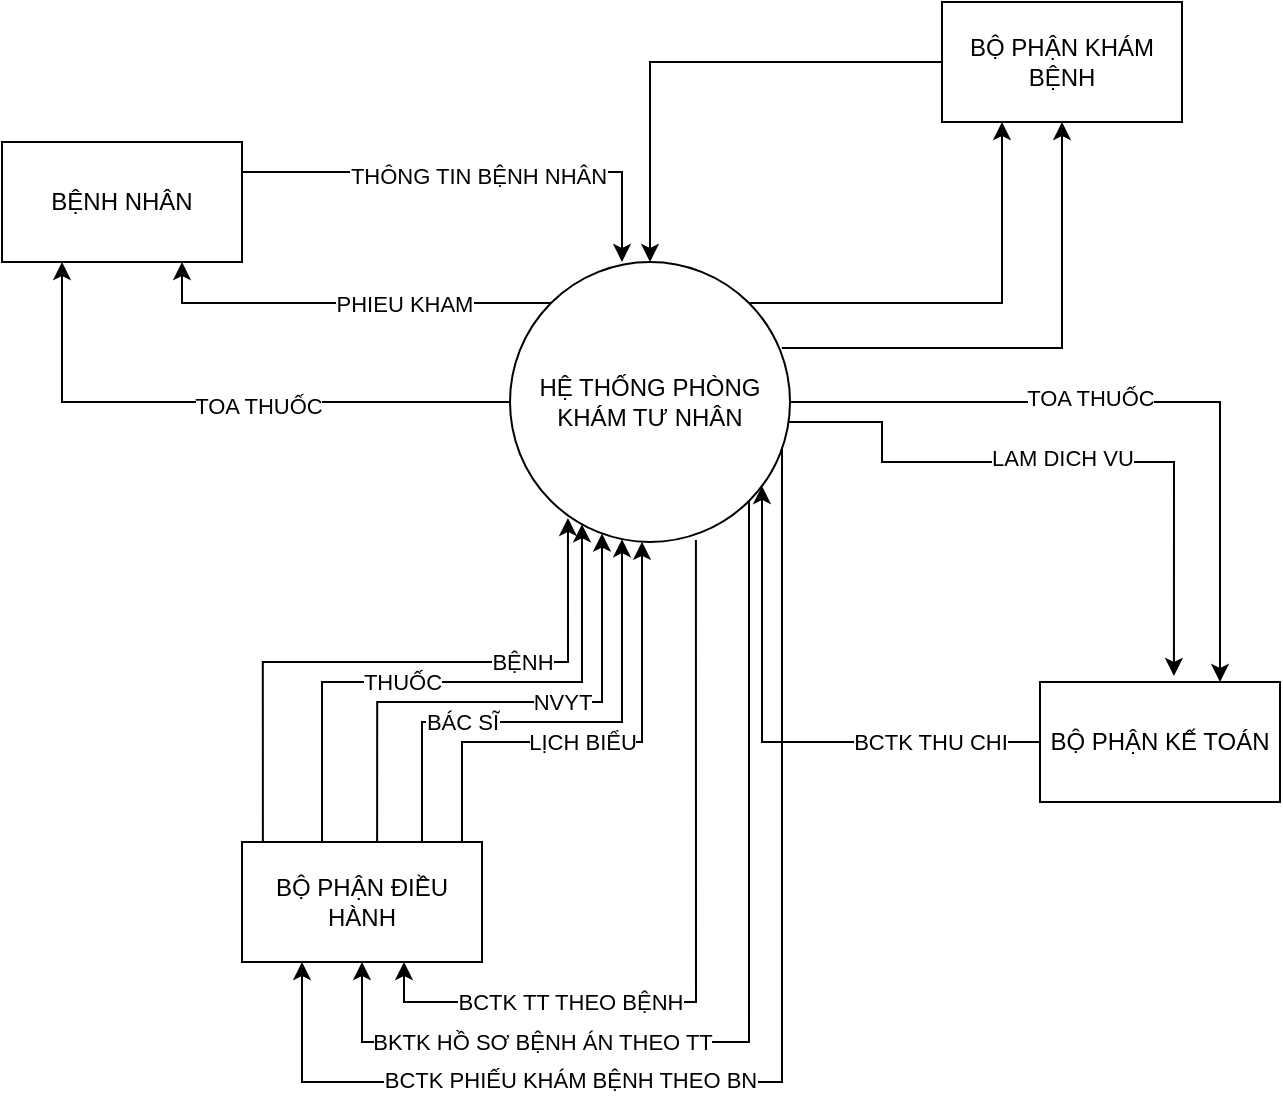 <mxfile version="13.10.4" type="github">
  <diagram id="prtHgNgQTEPvFCAcTncT" name="Page-1">
    <mxGraphModel dx="1447" dy="815" grid="1" gridSize="10" guides="1" tooltips="1" connect="1" arrows="1" fold="1" page="1" pageScale="1" pageWidth="827" pageHeight="1169" math="0" shadow="0">
      <root>
        <mxCell id="0" />
        <mxCell id="1" parent="0" />
        <mxCell id="R-aYQaAvG6zpaM3AjKn--8" style="edgeStyle=orthogonalEdgeStyle;rounded=0;orthogonalLoop=1;jettySize=auto;html=1;exitX=0;exitY=0;exitDx=0;exitDy=0;entryX=0.75;entryY=1;entryDx=0;entryDy=0;" edge="1" parent="1" source="R-aYQaAvG6zpaM3AjKn--1" target="R-aYQaAvG6zpaM3AjKn--3">
          <mxGeometry relative="1" as="geometry" />
        </mxCell>
        <mxCell id="R-aYQaAvG6zpaM3AjKn--11" value="PHIEU KHAM" style="edgeLabel;html=1;align=center;verticalAlign=middle;resizable=0;points=[];" vertex="1" connectable="0" parent="R-aYQaAvG6zpaM3AjKn--8">
          <mxGeometry x="-0.283" relative="1" as="geometry">
            <mxPoint as="offset" />
          </mxGeometry>
        </mxCell>
        <mxCell id="R-aYQaAvG6zpaM3AjKn--9" style="edgeStyle=orthogonalEdgeStyle;rounded=0;orthogonalLoop=1;jettySize=auto;html=1;exitX=0;exitY=0.5;exitDx=0;exitDy=0;entryX=0.25;entryY=1;entryDx=0;entryDy=0;" edge="1" parent="1" source="R-aYQaAvG6zpaM3AjKn--1" target="R-aYQaAvG6zpaM3AjKn--3">
          <mxGeometry relative="1" as="geometry">
            <mxPoint x="124" y="270" as="targetPoint" />
            <Array as="points">
              <mxPoint x="124" y="330" />
            </Array>
          </mxGeometry>
        </mxCell>
        <mxCell id="R-aYQaAvG6zpaM3AjKn--12" value="TOA THUỐC" style="edgeLabel;html=1;align=center;verticalAlign=middle;resizable=0;points=[];" vertex="1" connectable="0" parent="R-aYQaAvG6zpaM3AjKn--9">
          <mxGeometry x="-0.143" y="2" relative="1" as="geometry">
            <mxPoint as="offset" />
          </mxGeometry>
        </mxCell>
        <mxCell id="R-aYQaAvG6zpaM3AjKn--18" style="edgeStyle=orthogonalEdgeStyle;rounded=0;orthogonalLoop=1;jettySize=auto;html=1;exitX=1;exitY=1;exitDx=0;exitDy=0;entryX=0.5;entryY=1;entryDx=0;entryDy=0;" edge="1" parent="1" source="R-aYQaAvG6zpaM3AjKn--1" target="R-aYQaAvG6zpaM3AjKn--4">
          <mxGeometry relative="1" as="geometry">
            <Array as="points">
              <mxPoint x="468" y="650" />
              <mxPoint x="274" y="650" />
            </Array>
          </mxGeometry>
        </mxCell>
        <mxCell id="R-aYQaAvG6zpaM3AjKn--30" value="BKTK HỒ SƠ BỆNH ÁN THEO TT" style="edgeLabel;html=1;align=center;verticalAlign=middle;resizable=0;points=[];" vertex="1" connectable="0" parent="R-aYQaAvG6zpaM3AjKn--18">
          <mxGeometry x="0.583" y="2" relative="1" as="geometry">
            <mxPoint x="25" y="-2" as="offset" />
          </mxGeometry>
        </mxCell>
        <mxCell id="R-aYQaAvG6zpaM3AjKn--19" style="edgeStyle=orthogonalEdgeStyle;rounded=0;orthogonalLoop=1;jettySize=auto;html=1;exitX=0.664;exitY=0.993;exitDx=0;exitDy=0;entryX=0.675;entryY=1;entryDx=0;entryDy=0;entryPerimeter=0;exitPerimeter=0;" edge="1" parent="1" source="R-aYQaAvG6zpaM3AjKn--1" target="R-aYQaAvG6zpaM3AjKn--4">
          <mxGeometry relative="1" as="geometry">
            <Array as="points">
              <mxPoint x="441" y="630" />
              <mxPoint x="295" y="630" />
            </Array>
          </mxGeometry>
        </mxCell>
        <mxCell id="R-aYQaAvG6zpaM3AjKn--29" value="BCTK TT THEO BỆNH" style="edgeLabel;html=1;align=center;verticalAlign=middle;resizable=0;points=[];" vertex="1" connectable="0" parent="R-aYQaAvG6zpaM3AjKn--19">
          <mxGeometry x="0.481" relative="1" as="geometry">
            <mxPoint as="offset" />
          </mxGeometry>
        </mxCell>
        <mxCell id="R-aYQaAvG6zpaM3AjKn--20" style="edgeStyle=orthogonalEdgeStyle;rounded=0;orthogonalLoop=1;jettySize=auto;html=1;exitX=1;exitY=0.5;exitDx=0;exitDy=0;entryX=0.25;entryY=1;entryDx=0;entryDy=0;" edge="1" parent="1" source="R-aYQaAvG6zpaM3AjKn--1" target="R-aYQaAvG6zpaM3AjKn--4">
          <mxGeometry relative="1" as="geometry">
            <Array as="points">
              <mxPoint x="484" y="330" />
              <mxPoint x="484" y="670" />
              <mxPoint x="244" y="670" />
            </Array>
          </mxGeometry>
        </mxCell>
        <mxCell id="R-aYQaAvG6zpaM3AjKn--31" value="BCTK PHIẾU KHÁM BỆNH THEO BN" style="edgeLabel;html=1;align=center;verticalAlign=middle;resizable=0;points=[];" vertex="1" connectable="0" parent="R-aYQaAvG6zpaM3AjKn--20">
          <mxGeometry x="0.398" y="-1" relative="1" as="geometry">
            <mxPoint as="offset" />
          </mxGeometry>
        </mxCell>
        <mxCell id="R-aYQaAvG6zpaM3AjKn--22" style="edgeStyle=orthogonalEdgeStyle;rounded=0;orthogonalLoop=1;jettySize=auto;html=1;exitX=1;exitY=0;exitDx=0;exitDy=0;entryX=0.25;entryY=1;entryDx=0;entryDy=0;" edge="1" parent="1" source="R-aYQaAvG6zpaM3AjKn--1" target="R-aYQaAvG6zpaM3AjKn--5">
          <mxGeometry relative="1" as="geometry" />
        </mxCell>
        <mxCell id="R-aYQaAvG6zpaM3AjKn--23" style="edgeStyle=orthogonalEdgeStyle;rounded=0;orthogonalLoop=1;jettySize=auto;html=1;exitX=0.971;exitY=0.307;exitDx=0;exitDy=0;entryX=0.5;entryY=1;entryDx=0;entryDy=0;exitPerimeter=0;" edge="1" parent="1" source="R-aYQaAvG6zpaM3AjKn--1" target="R-aYQaAvG6zpaM3AjKn--5">
          <mxGeometry relative="1" as="geometry" />
        </mxCell>
        <mxCell id="R-aYQaAvG6zpaM3AjKn--32" style="edgeStyle=orthogonalEdgeStyle;rounded=0;orthogonalLoop=1;jettySize=auto;html=1;exitX=1;exitY=0.5;exitDx=0;exitDy=0;entryX=0.75;entryY=0;entryDx=0;entryDy=0;" edge="1" parent="1" source="R-aYQaAvG6zpaM3AjKn--1" target="R-aYQaAvG6zpaM3AjKn--6">
          <mxGeometry relative="1" as="geometry" />
        </mxCell>
        <mxCell id="R-aYQaAvG6zpaM3AjKn--33" value="TOA THUỐC" style="edgeLabel;html=1;align=center;verticalAlign=middle;resizable=0;points=[];" vertex="1" connectable="0" parent="R-aYQaAvG6zpaM3AjKn--32">
          <mxGeometry x="-0.155" y="2" relative="1" as="geometry">
            <mxPoint as="offset" />
          </mxGeometry>
        </mxCell>
        <mxCell id="R-aYQaAvG6zpaM3AjKn--34" style="edgeStyle=orthogonalEdgeStyle;rounded=0;orthogonalLoop=1;jettySize=auto;html=1;entryX=0.558;entryY=-0.05;entryDx=0;entryDy=0;entryPerimeter=0;" edge="1" parent="1" source="R-aYQaAvG6zpaM3AjKn--1" target="R-aYQaAvG6zpaM3AjKn--6">
          <mxGeometry relative="1" as="geometry">
            <Array as="points">
              <mxPoint x="534" y="340" />
              <mxPoint x="534" y="360" />
              <mxPoint x="680" y="360" />
            </Array>
          </mxGeometry>
        </mxCell>
        <mxCell id="R-aYQaAvG6zpaM3AjKn--35" value="LAM DICH VU" style="edgeLabel;html=1;align=center;verticalAlign=middle;resizable=0;points=[];" vertex="1" connectable="0" parent="R-aYQaAvG6zpaM3AjKn--34">
          <mxGeometry x="-0.023" y="2" relative="1" as="geometry">
            <mxPoint as="offset" />
          </mxGeometry>
        </mxCell>
        <mxCell id="R-aYQaAvG6zpaM3AjKn--1" value="HỆ THỐNG PHÒNG KHÁM TƯ NHÂN" style="ellipse;whiteSpace=wrap;html=1;" vertex="1" parent="1">
          <mxGeometry x="348" y="260" width="140" height="140" as="geometry" />
        </mxCell>
        <mxCell id="R-aYQaAvG6zpaM3AjKn--7" style="edgeStyle=orthogonalEdgeStyle;rounded=0;orthogonalLoop=1;jettySize=auto;html=1;exitX=1;exitY=0.25;exitDx=0;exitDy=0;entryX=0.4;entryY=0;entryDx=0;entryDy=0;entryPerimeter=0;" edge="1" parent="1" source="R-aYQaAvG6zpaM3AjKn--3" target="R-aYQaAvG6zpaM3AjKn--1">
          <mxGeometry relative="1" as="geometry" />
        </mxCell>
        <mxCell id="R-aYQaAvG6zpaM3AjKn--10" value="THÔNG TIN BỆNH NHÂN" style="edgeLabel;html=1;align=center;verticalAlign=middle;resizable=0;points=[];" vertex="1" connectable="0" parent="R-aYQaAvG6zpaM3AjKn--7">
          <mxGeometry x="0.004" y="-2" relative="1" as="geometry">
            <mxPoint as="offset" />
          </mxGeometry>
        </mxCell>
        <mxCell id="R-aYQaAvG6zpaM3AjKn--3" value="BỆNH NHÂN" style="rounded=0;whiteSpace=wrap;html=1;" vertex="1" parent="1">
          <mxGeometry x="94" y="200" width="120" height="60" as="geometry" />
        </mxCell>
        <mxCell id="R-aYQaAvG6zpaM3AjKn--13" style="edgeStyle=orthogonalEdgeStyle;rounded=0;orthogonalLoop=1;jettySize=auto;html=1;exitX=0.563;exitY=0.002;exitDx=0;exitDy=0;exitPerimeter=0;" edge="1" parent="1" source="R-aYQaAvG6zpaM3AjKn--4" target="R-aYQaAvG6zpaM3AjKn--1">
          <mxGeometry relative="1" as="geometry">
            <Array as="points">
              <mxPoint x="282" y="480" />
              <mxPoint x="394" y="480" />
            </Array>
          </mxGeometry>
        </mxCell>
        <mxCell id="R-aYQaAvG6zpaM3AjKn--26" value="NVYT" style="edgeLabel;html=1;align=center;verticalAlign=middle;resizable=0;points=[];" vertex="1" connectable="0" parent="R-aYQaAvG6zpaM3AjKn--13">
          <mxGeometry x="-0.654" y="-1" relative="1" as="geometry">
            <mxPoint x="91.41" y="-24.12" as="offset" />
          </mxGeometry>
        </mxCell>
        <mxCell id="R-aYQaAvG6zpaM3AjKn--14" style="edgeStyle=orthogonalEdgeStyle;rounded=0;orthogonalLoop=1;jettySize=auto;html=1;exitX=0.75;exitY=0;exitDx=0;exitDy=0;" edge="1" parent="1" source="R-aYQaAvG6zpaM3AjKn--4" target="R-aYQaAvG6zpaM3AjKn--1">
          <mxGeometry relative="1" as="geometry">
            <mxPoint x="440" y="400" as="targetPoint" />
            <Array as="points">
              <mxPoint x="304" y="490" />
              <mxPoint x="404" y="490" />
            </Array>
          </mxGeometry>
        </mxCell>
        <mxCell id="R-aYQaAvG6zpaM3AjKn--27" value="BÁC SĨ" style="edgeLabel;html=1;align=center;verticalAlign=middle;resizable=0;points=[];" vertex="1" connectable="0" parent="R-aYQaAvG6zpaM3AjKn--14">
          <mxGeometry x="-0.618" y="-1" relative="1" as="geometry">
            <mxPoint x="19" y="-12" as="offset" />
          </mxGeometry>
        </mxCell>
        <mxCell id="R-aYQaAvG6zpaM3AjKn--15" style="edgeStyle=orthogonalEdgeStyle;rounded=0;orthogonalLoop=1;jettySize=auto;html=1;" edge="1" parent="1" source="R-aYQaAvG6zpaM3AjKn--4" target="R-aYQaAvG6zpaM3AjKn--1">
          <mxGeometry relative="1" as="geometry">
            <Array as="points">
              <mxPoint x="324" y="500" />
              <mxPoint x="414" y="500" />
            </Array>
          </mxGeometry>
        </mxCell>
        <mxCell id="R-aYQaAvG6zpaM3AjKn--28" value="LỊCH BIỂU" style="edgeLabel;html=1;align=center;verticalAlign=middle;resizable=0;points=[];" vertex="1" connectable="0" parent="R-aYQaAvG6zpaM3AjKn--15">
          <mxGeometry x="-0.667" y="-1" relative="1" as="geometry">
            <mxPoint x="59" y="-10" as="offset" />
          </mxGeometry>
        </mxCell>
        <mxCell id="R-aYQaAvG6zpaM3AjKn--16" style="edgeStyle=orthogonalEdgeStyle;rounded=0;orthogonalLoop=1;jettySize=auto;html=1;" edge="1" parent="1" source="R-aYQaAvG6zpaM3AjKn--4" target="R-aYQaAvG6zpaM3AjKn--1">
          <mxGeometry relative="1" as="geometry">
            <mxPoint x="284" y="510" as="sourcePoint" />
            <Array as="points">
              <mxPoint x="254" y="470" />
              <mxPoint x="384" y="470" />
            </Array>
          </mxGeometry>
        </mxCell>
        <mxCell id="R-aYQaAvG6zpaM3AjKn--25" value="THUỐC" style="edgeLabel;html=1;align=center;verticalAlign=middle;resizable=0;points=[];" vertex="1" connectable="0" parent="R-aYQaAvG6zpaM3AjKn--16">
          <mxGeometry x="-0.591" y="-1" relative="1" as="geometry">
            <mxPoint x="39" y="-21" as="offset" />
          </mxGeometry>
        </mxCell>
        <mxCell id="R-aYQaAvG6zpaM3AjKn--17" style="edgeStyle=orthogonalEdgeStyle;rounded=0;orthogonalLoop=1;jettySize=auto;html=1;exitX=0.087;exitY=-0.003;exitDx=0;exitDy=0;entryX=0.207;entryY=0.914;entryDx=0;entryDy=0;entryPerimeter=0;exitPerimeter=0;" edge="1" parent="1" source="R-aYQaAvG6zpaM3AjKn--4" target="R-aYQaAvG6zpaM3AjKn--1">
          <mxGeometry relative="1" as="geometry">
            <Array as="points">
              <mxPoint x="224" y="460" />
              <mxPoint x="377" y="460" />
            </Array>
          </mxGeometry>
        </mxCell>
        <mxCell id="R-aYQaAvG6zpaM3AjKn--24" value="BỆNH" style="edgeLabel;html=1;align=center;verticalAlign=middle;resizable=0;points=[];" vertex="1" connectable="0" parent="R-aYQaAvG6zpaM3AjKn--17">
          <mxGeometry x="-0.607" y="2" relative="1" as="geometry">
            <mxPoint x="131.59" y="-27.82" as="offset" />
          </mxGeometry>
        </mxCell>
        <mxCell id="R-aYQaAvG6zpaM3AjKn--4" value="BỘ PHẬN ĐIỀU HÀNH" style="rounded=0;whiteSpace=wrap;html=1;" vertex="1" parent="1">
          <mxGeometry x="214" y="550" width="120" height="60" as="geometry" />
        </mxCell>
        <mxCell id="R-aYQaAvG6zpaM3AjKn--21" style="edgeStyle=orthogonalEdgeStyle;rounded=0;orthogonalLoop=1;jettySize=auto;html=1;exitX=0;exitY=0.5;exitDx=0;exitDy=0;" edge="1" parent="1" source="R-aYQaAvG6zpaM3AjKn--5" target="R-aYQaAvG6zpaM3AjKn--1">
          <mxGeometry relative="1" as="geometry" />
        </mxCell>
        <mxCell id="R-aYQaAvG6zpaM3AjKn--5" value="BỘ PHẬN KHÁM BỆNH" style="rounded=0;whiteSpace=wrap;html=1;" vertex="1" parent="1">
          <mxGeometry x="564" y="130" width="120" height="60" as="geometry" />
        </mxCell>
        <mxCell id="R-aYQaAvG6zpaM3AjKn--36" style="edgeStyle=orthogonalEdgeStyle;rounded=0;orthogonalLoop=1;jettySize=auto;html=1;exitX=0;exitY=0.5;exitDx=0;exitDy=0;" edge="1" parent="1" source="R-aYQaAvG6zpaM3AjKn--6" target="R-aYQaAvG6zpaM3AjKn--1">
          <mxGeometry relative="1" as="geometry">
            <Array as="points">
              <mxPoint x="474" y="500" />
            </Array>
          </mxGeometry>
        </mxCell>
        <mxCell id="R-aYQaAvG6zpaM3AjKn--37" value="BCTK THU CHI" style="edgeLabel;html=1;align=center;verticalAlign=middle;resizable=0;points=[];" vertex="1" connectable="0" parent="R-aYQaAvG6zpaM3AjKn--36">
          <mxGeometry x="-0.642" relative="1" as="geometry">
            <mxPoint x="-7.5" as="offset" />
          </mxGeometry>
        </mxCell>
        <mxCell id="R-aYQaAvG6zpaM3AjKn--6" value="BỘ PHẬN KẾ TOÁN" style="rounded=0;whiteSpace=wrap;html=1;" vertex="1" parent="1">
          <mxGeometry x="613" y="470" width="120" height="60" as="geometry" />
        </mxCell>
      </root>
    </mxGraphModel>
  </diagram>
</mxfile>
